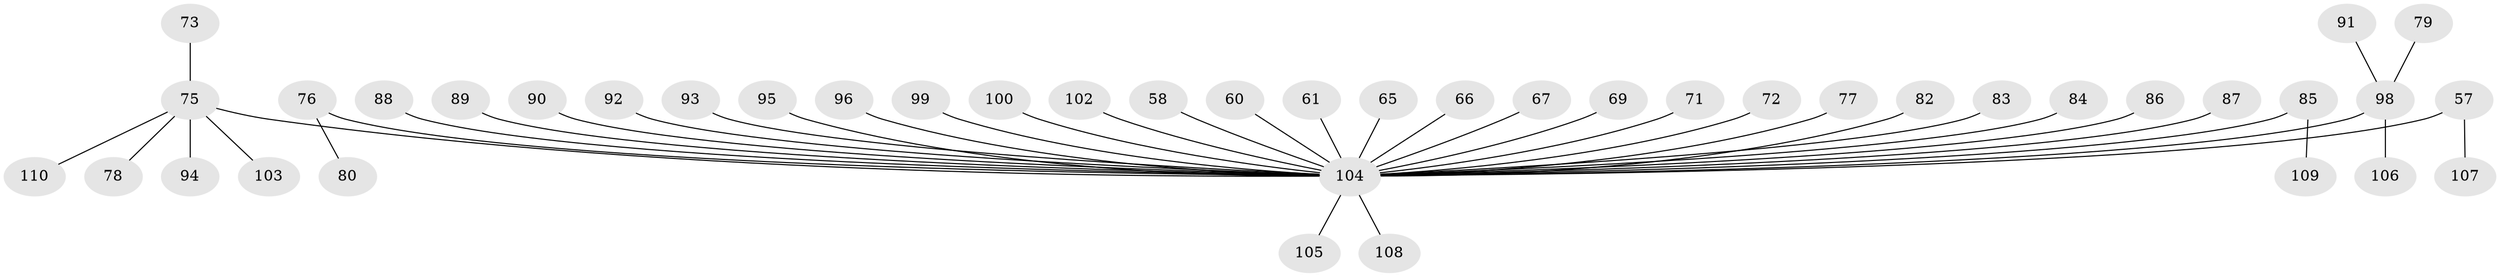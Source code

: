 // original degree distribution, {6: 0.03636363636363636, 4: 0.1, 1: 0.5454545454545454, 5: 0.03636363636363636, 3: 0.07272727272727272, 2: 0.20909090909090908}
// Generated by graph-tools (version 1.1) at 2025/56/03/04/25 21:56:04]
// undirected, 44 vertices, 43 edges
graph export_dot {
graph [start="1"]
  node [color=gray90,style=filled];
  57;
  58;
  60;
  61;
  65;
  66;
  67;
  69;
  71;
  72;
  73;
  75 [super="+45+35+36+64"];
  76;
  77;
  78;
  79;
  80;
  82;
  83;
  84;
  85;
  86;
  87;
  88;
  89;
  90;
  91;
  92;
  93;
  94;
  95;
  96;
  98 [super="+63"];
  99;
  100;
  102;
  103;
  104 [super="+18+38+29+16+26+31+28+41+47+52+97+62+59+101+20+17+21+55+22+74+19+27+30+37+33+40+68+70+81+34+44+39+42+43+49+50+51+53+54+56"];
  105;
  106;
  107;
  108;
  109;
  110;
  57 -- 107;
  57 -- 104;
  58 -- 104;
  60 -- 104;
  61 -- 104;
  65 -- 104;
  66 -- 104;
  67 -- 104;
  69 -- 104;
  71 -- 104;
  72 -- 104;
  73 -- 75;
  75 -- 110;
  75 -- 78;
  75 -- 103;
  75 -- 104;
  75 -- 94;
  76 -- 80;
  76 -- 104;
  77 -- 104;
  79 -- 98;
  82 -- 104;
  83 -- 104;
  84 -- 104;
  85 -- 109;
  85 -- 104;
  86 -- 104;
  87 -- 104;
  88 -- 104;
  89 -- 104;
  90 -- 104;
  91 -- 98;
  92 -- 104;
  93 -- 104;
  95 -- 104;
  96 -- 104;
  98 -- 104;
  98 -- 106;
  99 -- 104;
  100 -- 104;
  102 -- 104;
  104 -- 108;
  104 -- 105;
}

